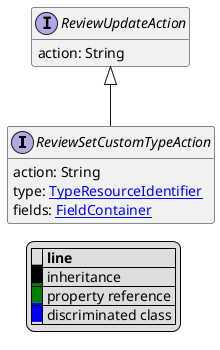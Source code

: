 @startuml

hide empty fields
hide empty methods
legend
|= |= line |
|<back:black>   </back>| inheritance |
|<back:green>   </back>| property reference |
|<back:blue>   </back>| discriminated class |
endlegend
interface ReviewSetCustomTypeAction [[ReviewSetCustomTypeAction.svg]] extends ReviewUpdateAction {
    action: String
    type: [[TypeResourceIdentifier.svg TypeResourceIdentifier]]
    fields: [[FieldContainer.svg FieldContainer]]
}
interface ReviewUpdateAction [[ReviewUpdateAction.svg]]  {
    action: String
}





@enduml
